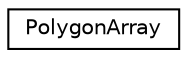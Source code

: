 digraph "Graphical Class Hierarchy"
{
  edge [fontname="Helvetica",fontsize="10",labelfontname="Helvetica",labelfontsize="10"];
  node [fontname="Helvetica",fontsize="10",shape=record];
  rankdir="LR";
  Node0 [label="PolygonArray",height=0.2,width=0.4,color="black", fillcolor="white", style="filled",URL="$class_polygon_array.html"];
}
